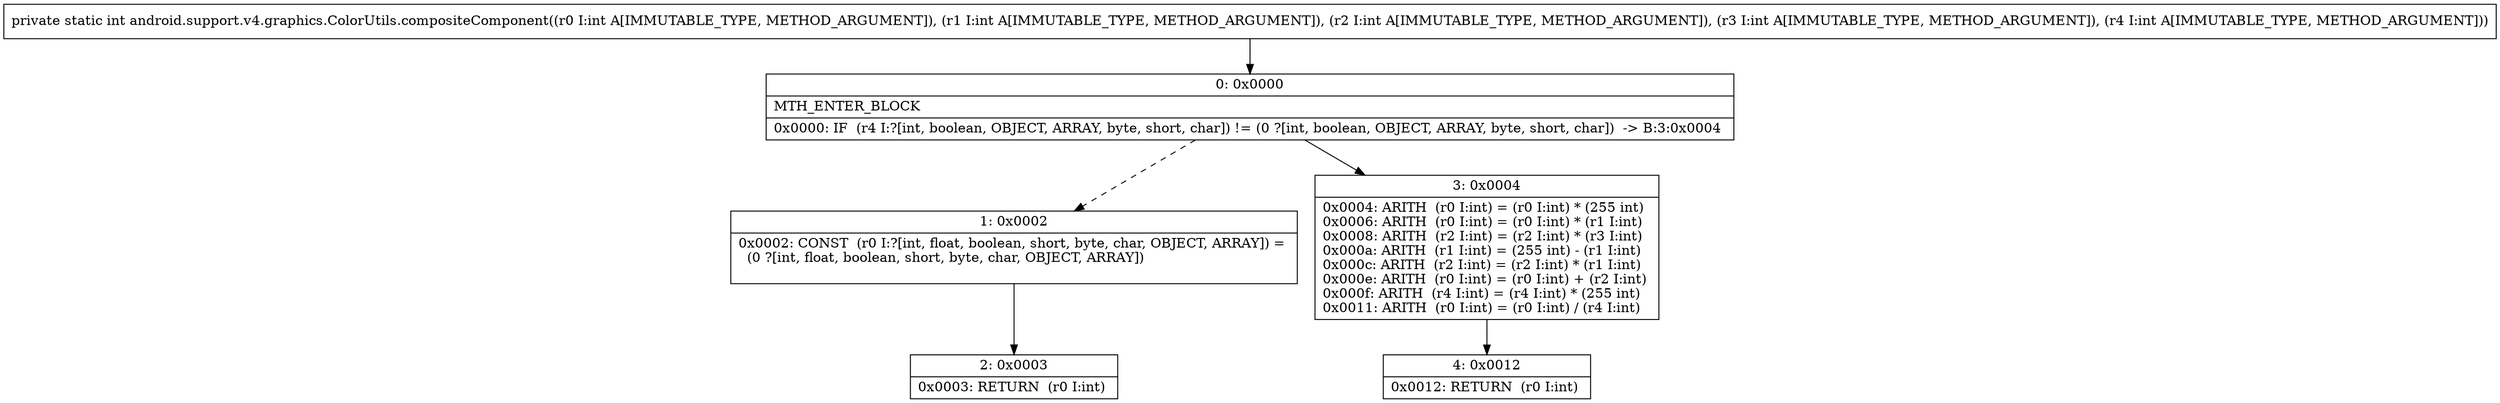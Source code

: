 digraph "CFG forandroid.support.v4.graphics.ColorUtils.compositeComponent(IIIII)I" {
Node_0 [shape=record,label="{0\:\ 0x0000|MTH_ENTER_BLOCK\l|0x0000: IF  (r4 I:?[int, boolean, OBJECT, ARRAY, byte, short, char]) != (0 ?[int, boolean, OBJECT, ARRAY, byte, short, char])  \-\> B:3:0x0004 \l}"];
Node_1 [shape=record,label="{1\:\ 0x0002|0x0002: CONST  (r0 I:?[int, float, boolean, short, byte, char, OBJECT, ARRAY]) = \l  (0 ?[int, float, boolean, short, byte, char, OBJECT, ARRAY])\l \l}"];
Node_2 [shape=record,label="{2\:\ 0x0003|0x0003: RETURN  (r0 I:int) \l}"];
Node_3 [shape=record,label="{3\:\ 0x0004|0x0004: ARITH  (r0 I:int) = (r0 I:int) * (255 int) \l0x0006: ARITH  (r0 I:int) = (r0 I:int) * (r1 I:int) \l0x0008: ARITH  (r2 I:int) = (r2 I:int) * (r3 I:int) \l0x000a: ARITH  (r1 I:int) = (255 int) \- (r1 I:int) \l0x000c: ARITH  (r2 I:int) = (r2 I:int) * (r1 I:int) \l0x000e: ARITH  (r0 I:int) = (r0 I:int) + (r2 I:int) \l0x000f: ARITH  (r4 I:int) = (r4 I:int) * (255 int) \l0x0011: ARITH  (r0 I:int) = (r0 I:int) \/ (r4 I:int) \l}"];
Node_4 [shape=record,label="{4\:\ 0x0012|0x0012: RETURN  (r0 I:int) \l}"];
MethodNode[shape=record,label="{private static int android.support.v4.graphics.ColorUtils.compositeComponent((r0 I:int A[IMMUTABLE_TYPE, METHOD_ARGUMENT]), (r1 I:int A[IMMUTABLE_TYPE, METHOD_ARGUMENT]), (r2 I:int A[IMMUTABLE_TYPE, METHOD_ARGUMENT]), (r3 I:int A[IMMUTABLE_TYPE, METHOD_ARGUMENT]), (r4 I:int A[IMMUTABLE_TYPE, METHOD_ARGUMENT])) }"];
MethodNode -> Node_0;
Node_0 -> Node_1[style=dashed];
Node_0 -> Node_3;
Node_1 -> Node_2;
Node_3 -> Node_4;
}

